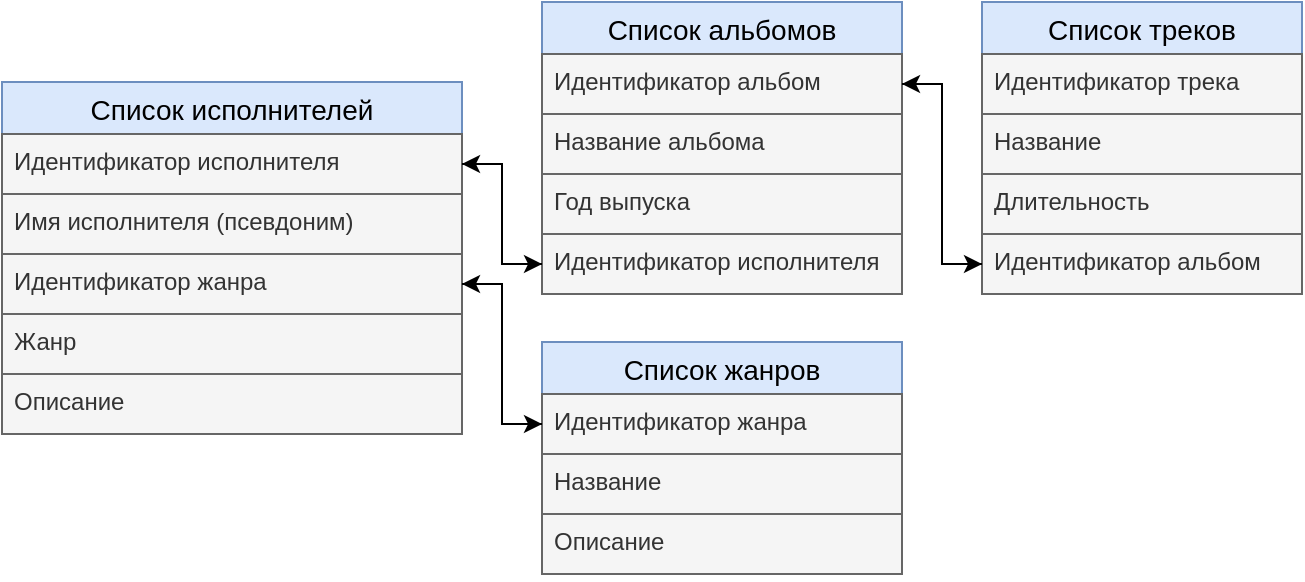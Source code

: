 <mxfile version="15.5.0" type="device"><diagram id="RYh37f8Y3Wu_SS3Q2qKM" name="Page-1"><mxGraphModel dx="1422" dy="803" grid="1" gridSize="10" guides="1" tooltips="1" connect="1" arrows="1" fold="1" page="1" pageScale="1" pageWidth="827" pageHeight="1169" math="0" shadow="0"><root><mxCell id="0"/><mxCell id="1" parent="0"/><mxCell id="bN95L0RbaMhyBWPgLiYB-1" value="Список исполнителей" style="swimlane;fontStyle=0;childLayout=stackLayout;horizontal=1;startSize=26;horizontalStack=0;resizeParent=1;resizeParentMax=0;resizeLast=0;collapsible=1;marginBottom=0;align=center;fontSize=14;fillColor=#dae8fc;strokeColor=#6c8ebf;" vertex="1" parent="1"><mxGeometry x="10" y="90" width="230" height="176" as="geometry"/></mxCell><mxCell id="bN95L0RbaMhyBWPgLiYB-2" value="Идентификатор исполнителя" style="text;spacingLeft=4;spacingRight=4;overflow=hidden;rotatable=0;points=[[0,0.5],[1,0.5]];portConstraint=eastwest;fontSize=12;fillColor=#f5f5f5;strokeColor=#666666;fontColor=#333333;" vertex="1" parent="bN95L0RbaMhyBWPgLiYB-1"><mxGeometry y="26" width="230" height="30" as="geometry"/></mxCell><mxCell id="bN95L0RbaMhyBWPgLiYB-3" value="Имя исполнителя (псевдоним)" style="text;strokeColor=#666666;fillColor=#f5f5f5;spacingLeft=4;spacingRight=4;overflow=hidden;rotatable=0;points=[[0,0.5],[1,0.5]];portConstraint=eastwest;fontSize=12;fontColor=#333333;" vertex="1" parent="bN95L0RbaMhyBWPgLiYB-1"><mxGeometry y="56" width="230" height="30" as="geometry"/></mxCell><mxCell id="bN95L0RbaMhyBWPgLiYB-24" value="Идентификатор жанра" style="text;strokeColor=#666666;fillColor=#f5f5f5;spacingLeft=4;spacingRight=4;overflow=hidden;rotatable=0;points=[[0,0.5],[1,0.5]];portConstraint=eastwest;fontSize=12;fontColor=#333333;" vertex="1" parent="bN95L0RbaMhyBWPgLiYB-1"><mxGeometry y="86" width="230" height="30" as="geometry"/></mxCell><mxCell id="bN95L0RbaMhyBWPgLiYB-9" value="Жанр" style="text;spacingLeft=4;spacingRight=4;overflow=hidden;rotatable=0;points=[[0,0.5],[1,0.5]];portConstraint=eastwest;fontSize=12;fillColor=#f5f5f5;strokeColor=#666666;fontColor=#333333;" vertex="1" parent="bN95L0RbaMhyBWPgLiYB-1"><mxGeometry y="116" width="230" height="30" as="geometry"/></mxCell><mxCell id="bN95L0RbaMhyBWPgLiYB-4" value="Описание" style="text;spacingLeft=4;spacingRight=4;overflow=hidden;rotatable=0;points=[[0,0.5],[1,0.5]];portConstraint=eastwest;fontSize=12;fillColor=#f5f5f5;strokeColor=#666666;fontColor=#333333;" vertex="1" parent="bN95L0RbaMhyBWPgLiYB-1"><mxGeometry y="146" width="230" height="30" as="geometry"/></mxCell><mxCell id="bN95L0RbaMhyBWPgLiYB-5" value="Список альбомов" style="swimlane;fontStyle=0;childLayout=stackLayout;horizontal=1;startSize=26;horizontalStack=0;resizeParent=1;resizeParentMax=0;resizeLast=0;collapsible=1;marginBottom=0;align=center;fontSize=14;fillColor=#dae8fc;strokeColor=#6c8ebf;" vertex="1" parent="1"><mxGeometry x="280" y="50" width="180" height="146" as="geometry"/></mxCell><mxCell id="bN95L0RbaMhyBWPgLiYB-6" value="Идентификатор альбом" style="text;strokeColor=#666666;fillColor=#f5f5f5;spacingLeft=4;spacingRight=4;overflow=hidden;rotatable=0;points=[[0,0.5],[1,0.5]];portConstraint=eastwest;fontSize=12;fontColor=#333333;" vertex="1" parent="bN95L0RbaMhyBWPgLiYB-5"><mxGeometry y="26" width="180" height="30" as="geometry"/></mxCell><mxCell id="bN95L0RbaMhyBWPgLiYB-8" value="Название альбома" style="text;strokeColor=#666666;fillColor=#f5f5f5;spacingLeft=4;spacingRight=4;overflow=hidden;rotatable=0;points=[[0,0.5],[1,0.5]];portConstraint=eastwest;fontSize=12;fontColor=#333333;" vertex="1" parent="bN95L0RbaMhyBWPgLiYB-5"><mxGeometry y="56" width="180" height="30" as="geometry"/></mxCell><mxCell id="bN95L0RbaMhyBWPgLiYB-10" value="Год выпуска " style="text;strokeColor=#666666;fillColor=#f5f5f5;spacingLeft=4;spacingRight=4;overflow=hidden;rotatable=0;points=[[0,0.5],[1,0.5]];portConstraint=eastwest;fontSize=12;fontColor=#333333;" vertex="1" parent="bN95L0RbaMhyBWPgLiYB-5"><mxGeometry y="86" width="180" height="30" as="geometry"/></mxCell><mxCell id="bN95L0RbaMhyBWPgLiYB-15" value="Идентификатор исполнителя" style="text;strokeColor=#666666;fillColor=#f5f5f5;spacingLeft=4;spacingRight=4;overflow=hidden;rotatable=0;points=[[0,0.5],[1,0.5]];portConstraint=eastwest;fontSize=12;fontColor=#333333;" vertex="1" parent="bN95L0RbaMhyBWPgLiYB-5"><mxGeometry y="116" width="180" height="30" as="geometry"/></mxCell><mxCell id="bN95L0RbaMhyBWPgLiYB-11" value="Список треков" style="swimlane;fontStyle=0;childLayout=stackLayout;horizontal=1;startSize=26;horizontalStack=0;resizeParent=1;resizeParentMax=0;resizeLast=0;collapsible=1;marginBottom=0;align=center;fontSize=14;fillColor=#dae8fc;strokeColor=#6c8ebf;" vertex="1" parent="1"><mxGeometry x="500" y="50" width="160" height="146" as="geometry"/></mxCell><mxCell id="bN95L0RbaMhyBWPgLiYB-12" value="Идентификатор трека" style="text;strokeColor=#666666;fillColor=#f5f5f5;spacingLeft=4;spacingRight=4;overflow=hidden;rotatable=0;points=[[0,0.5],[1,0.5]];portConstraint=eastwest;fontSize=12;fontColor=#333333;" vertex="1" parent="bN95L0RbaMhyBWPgLiYB-11"><mxGeometry y="26" width="160" height="30" as="geometry"/></mxCell><mxCell id="bN95L0RbaMhyBWPgLiYB-13" value="Название" style="text;strokeColor=#666666;fillColor=#f5f5f5;spacingLeft=4;spacingRight=4;overflow=hidden;rotatable=0;points=[[0,0.5],[1,0.5]];portConstraint=eastwest;fontSize=12;fontColor=#333333;" vertex="1" parent="bN95L0RbaMhyBWPgLiYB-11"><mxGeometry y="56" width="160" height="30" as="geometry"/></mxCell><mxCell id="bN95L0RbaMhyBWPgLiYB-14" value="Длительность" style="text;strokeColor=#666666;fillColor=#f5f5f5;spacingLeft=4;spacingRight=4;overflow=hidden;rotatable=0;points=[[0,0.5],[1,0.5]];portConstraint=eastwest;fontSize=12;fontColor=#333333;" vertex="1" parent="bN95L0RbaMhyBWPgLiYB-11"><mxGeometry y="86" width="160" height="30" as="geometry"/></mxCell><mxCell id="bN95L0RbaMhyBWPgLiYB-18" value="Идентификатор альбом" style="text;strokeColor=#666666;fillColor=#f5f5f5;spacingLeft=4;spacingRight=4;overflow=hidden;rotatable=0;points=[[0,0.5],[1,0.5]];portConstraint=eastwest;fontSize=12;fontColor=#333333;" vertex="1" parent="bN95L0RbaMhyBWPgLiYB-11"><mxGeometry y="116" width="160" height="30" as="geometry"/></mxCell><mxCell id="bN95L0RbaMhyBWPgLiYB-16" value="" style="edgeStyle=orthogonalEdgeStyle;rounded=0;orthogonalLoop=1;jettySize=auto;html=1;entryX=1;entryY=0.5;entryDx=0;entryDy=0;" edge="1" parent="1" source="bN95L0RbaMhyBWPgLiYB-15" target="bN95L0RbaMhyBWPgLiYB-2"><mxGeometry relative="1" as="geometry"><mxPoint x="220" y="131" as="targetPoint"/></mxGeometry></mxCell><mxCell id="bN95L0RbaMhyBWPgLiYB-19" value="" style="edgeStyle=orthogonalEdgeStyle;rounded=0;orthogonalLoop=1;jettySize=auto;html=1;" edge="1" parent="1" source="bN95L0RbaMhyBWPgLiYB-18" target="bN95L0RbaMhyBWPgLiYB-6"><mxGeometry relative="1" as="geometry"/></mxCell><mxCell id="bN95L0RbaMhyBWPgLiYB-20" value="Список жанров" style="swimlane;fontStyle=0;childLayout=stackLayout;horizontal=1;startSize=26;horizontalStack=0;resizeParent=1;resizeParentMax=0;resizeLast=0;collapsible=1;marginBottom=0;align=center;fontSize=14;fillColor=#dae8fc;strokeColor=#6c8ebf;" vertex="1" parent="1"><mxGeometry x="280" y="220" width="180" height="116" as="geometry"/></mxCell><mxCell id="bN95L0RbaMhyBWPgLiYB-21" value="Идентификатор жанра" style="text;strokeColor=#666666;fillColor=#f5f5f5;spacingLeft=4;spacingRight=4;overflow=hidden;rotatable=0;points=[[0,0.5],[1,0.5]];portConstraint=eastwest;fontSize=12;fontColor=#333333;" vertex="1" parent="bN95L0RbaMhyBWPgLiYB-20"><mxGeometry y="26" width="180" height="30" as="geometry"/></mxCell><mxCell id="bN95L0RbaMhyBWPgLiYB-22" value="Название" style="text;strokeColor=#666666;fillColor=#f5f5f5;spacingLeft=4;spacingRight=4;overflow=hidden;rotatable=0;points=[[0,0.5],[1,0.5]];portConstraint=eastwest;fontSize=12;fontColor=#333333;" vertex="1" parent="bN95L0RbaMhyBWPgLiYB-20"><mxGeometry y="56" width="180" height="30" as="geometry"/></mxCell><mxCell id="bN95L0RbaMhyBWPgLiYB-23" value="Описание" style="text;strokeColor=#666666;fillColor=#f5f5f5;spacingLeft=4;spacingRight=4;overflow=hidden;rotatable=0;points=[[0,0.5],[1,0.5]];portConstraint=eastwest;fontSize=12;fontColor=#333333;" vertex="1" parent="bN95L0RbaMhyBWPgLiYB-20"><mxGeometry y="86" width="180" height="30" as="geometry"/></mxCell><mxCell id="bN95L0RbaMhyBWPgLiYB-25" value="" style="edgeStyle=orthogonalEdgeStyle;rounded=0;orthogonalLoop=1;jettySize=auto;html=1;entryX=0;entryY=0.5;entryDx=0;entryDy=0;" edge="1" parent="1" source="bN95L0RbaMhyBWPgLiYB-24" target="bN95L0RbaMhyBWPgLiYB-21"><mxGeometry relative="1" as="geometry"/></mxCell><mxCell id="bN95L0RbaMhyBWPgLiYB-26" value="" style="edgeStyle=orthogonalEdgeStyle;rounded=0;orthogonalLoop=1;jettySize=auto;html=1;entryX=1;entryY=0.5;entryDx=0;entryDy=0;" edge="1" parent="1" source="bN95L0RbaMhyBWPgLiYB-21" target="bN95L0RbaMhyBWPgLiYB-24"><mxGeometry relative="1" as="geometry"/></mxCell><mxCell id="bN95L0RbaMhyBWPgLiYB-27" value="" style="edgeStyle=orthogonalEdgeStyle;rounded=0;orthogonalLoop=1;jettySize=auto;html=1;" edge="1" parent="1" source="bN95L0RbaMhyBWPgLiYB-2" target="bN95L0RbaMhyBWPgLiYB-15"><mxGeometry relative="1" as="geometry"/></mxCell><mxCell id="bN95L0RbaMhyBWPgLiYB-28" value="" style="edgeStyle=orthogonalEdgeStyle;rounded=0;orthogonalLoop=1;jettySize=auto;html=1;entryX=0;entryY=0.5;entryDx=0;entryDy=0;" edge="1" parent="1" source="bN95L0RbaMhyBWPgLiYB-6" target="bN95L0RbaMhyBWPgLiYB-18"><mxGeometry relative="1" as="geometry"/></mxCell></root></mxGraphModel></diagram></mxfile>